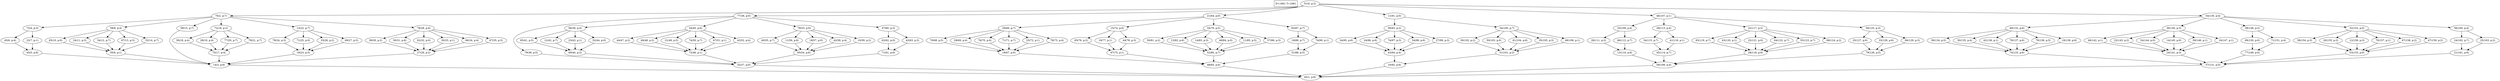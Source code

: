 digraph Task {
i [shape=box, label="D=1661 T=1661"]; 
0 [label="51(0, p:2)"];
1 [label="45(1, p:6)"];
2 [label="70(2, p:7)"];
3 [label="14(3, p:6)"];
4 [label="72(4, p:3)"];
5 [label="45(5, p:6)"];
6 [label="45(6, p:4)"];
7 [label="22(7, p:1)"];
8 [label="59(8, p:4)"];
9 [label="35(9, p:1)"];
10 [label="65(10, p:0)"];
11 [label="24(11, p:3)"];
12 [label="34(12, p:7)"];
13 [label="67(13, p:3)"];
14 [label="52(14, p:7)"];
15 [label="58(15, p:7)"];
16 [label="72(16, p:2)"];
17 [label="75(17, p:4)"];
18 [label="39(18, p:4)"];
19 [label="28(19, p:4)"];
20 [label="77(20, p:7)"];
21 [label="79(21, p:7)"];
22 [label="13(22, p:7)"];
23 [label="16(23, p:5)"];
24 [label="78(24, p:3)"];
25 [label="71(25, p:0)"];
26 [label="33(26, p:2)"];
27 [label="69(27, p:5)"];
28 [label="78(28, p:4)"];
29 [label="27(29, p:2)"];
30 [label="39(30, p:2)"];
31 [label="50(31, p:6)"];
32 [label="62(32, p:0)"];
33 [label="30(33, p:1)"];
34 [label="66(34, p:4)"];
35 [label="67(35, p:3)"];
36 [label="77(36, p:0)"];
37 [label="32(37, p:0)"];
38 [label="79(38, p:5)"];
39 [label="56(39, p:4)"];
40 [label="69(40, p:2)"];
41 [label="65(41, p:5)"];
42 [label="12(42, p:7)"];
43 [label="23(43, p:1)"];
44 [label="52(44, p:0)"];
45 [label="54(45, p:6)"];
46 [label="72(46, p:1)"];
47 [label="44(47, p:2)"];
48 [label="49(48, p:2)"];
49 [label="31(49, p:5)"];
50 [label="74(50, p:7)"];
51 [label="47(51, p:1)"];
52 [label="42(52, p:4)"];
53 [label="78(53, p:6)"];
54 [label="65(54, p:6)"];
55 [label="40(55, p:7)"];
56 [label="11(56, p:6)"];
57 [label="18(57, p:0)"];
58 [label="42(58, p:4)"];
59 [label="10(59, p:2)"];
60 [label="47(60, p:3)"];
61 [label="71(61, p:6)"];
62 [label="62(62, p:0)"];
63 [label="42(63, p:3)"];
64 [label="21(64, p:0)"];
65 [label="48(65, p:4)"];
66 [label="29(66, p:7)"];
67 [label="18(67, p:0)"];
68 [label="70(68, p:5)"];
69 [label="28(69, p:4)"];
70 [label="76(70, p:4)"];
71 [label="71(71, p:7)"];
72 [label="25(72, p:1)"];
73 [label="78(73, p:4)"];
74 [label="15(74, p:0)"];
75 [label="67(75, p:1)"];
76 [label="65(76, p:2)"];
77 [label="19(77, p:1)"];
78 [label="44(78, p:3)"];
79 [label="34(79, p:5)"];
80 [label="52(80, p:7)"];
81 [label="50(81, p:2)"];
82 [label="13(82, p:6)"];
83 [label="14(83, p:3)"];
84 [label="48(84, p:0)"];
85 [label="11(85, p:5)"];
86 [label="57(86, p:3)"];
87 [label="62(87, p:7)"];
88 [label="31(88, p:5)"];
89 [label="19(89, p:7)"];
90 [label="74(90, p:1)"];
91 [label="11(91, p:0)"];
92 [label="10(92, p:6)"];
93 [label="56(93, p:2)"];
94 [label="43(94, p:4)"];
95 [label="34(95, p:6)"];
96 [label="24(96, p:6)"];
97 [label="74(97, p:3)"];
98 [label="54(98, p:6)"];
99 [label="27(99, p:3)"];
100 [label="34(100, p:7)"];
101 [label="51(101, p:2)"];
102 [label="30(102, p:2)"];
103 [label="50(103, p:0)"];
104 [label="61(104, p:6)"];
105 [label="35(105, p:3)"];
106 [label="49(106, p:1)"];
107 [label="46(107, p:1)"];
108 [label="56(108, p:4)"];
109 [label="25(109, p:4)"];
110 [label="13(110, p:6)"];
111 [label="28(111, p:3)"];
112 [label="66(112, p:7)"];
113 [label="28(113, p:4)"];
114 [label="45(114, p:7)"];
115 [label="34(115, p:7)"];
116 [label="41(116, p:1)"];
117 [label="22(117, p:2)"];
118 [label="28(118, p:6)"];
119 [label="63(119, p:7)"];
120 [label="43(120, p:1)"];
121 [label="22(121, p:0)"];
122 [label="64(122, p:7)"];
123 [label="55(123, p:7)"];
124 [label="68(124, p:2)"];
125 [label="39(125, p:3)"];
126 [label="79(126, p:5)"];
127 [label="25(127, p:0)"];
128 [label="33(128, p:6)"];
129 [label="66(129, p:3)"];
130 [label="54(130, p:4)"];
131 [label="57(131, p:5)"];
132 [label="49(132, p:6)"];
133 [label="74(133, p:6)"];
134 [label="39(134, p:5)"];
135 [label="30(135, p:4)"];
136 [label="42(136, p:1)"];
137 [label="79(137, p:6)"];
138 [label="79(138, p:5)"];
139 [label="18(139, p:6)"];
140 [label="36(140, p:3)"];
141 [label="24(141, p:3)"];
142 [label="49(142, p:1)"];
143 [label="22(143, p:2)"];
144 [label="54(144, p:0)"];
145 [label="14(145, p:0)"];
146 [label="59(146, p:1)"];
147 [label="16(147, p:1)"];
148 [label="38(148, p:2)"];
149 [label="77(149, p:0)"];
150 [label="69(150, p:0)"];
151 [label="71(151, p:4)"];
152 [label="32(152, p:0)"];
153 [label="53(153, p:0)"];
154 [label="58(154, p:3)"];
155 [label="20(155, p:2)"];
156 [label="12(156, p:3)"];
157 [label="70(157, p:1)"];
158 [label="47(158, p:2)"];
159 [label="47(159, p:2)"];
160 [label="56(160, p:4)"];
161 [label="21(161, p:6)"];
162 [label="24(162, p:7)"];
163 [label="25(163, p:2)"];
0 -> 2;
0 -> 36;
0 -> 64;
0 -> 91;
0 -> 107;
0 -> 130;
2 -> 4;
2 -> 8;
2 -> 15;
2 -> 16;
2 -> 22;
2 -> 28;
3 -> 1;
4 -> 6;
4 -> 7;
5 -> 3;
6 -> 5;
7 -> 5;
8 -> 10;
8 -> 11;
8 -> 12;
8 -> 13;
8 -> 14;
9 -> 3;
10 -> 9;
11 -> 9;
12 -> 9;
13 -> 9;
14 -> 9;
15 -> 3;
16 -> 18;
16 -> 19;
16 -> 20;
16 -> 21;
17 -> 3;
18 -> 17;
19 -> 17;
20 -> 17;
21 -> 17;
22 -> 24;
22 -> 25;
22 -> 26;
22 -> 27;
23 -> 3;
24 -> 23;
25 -> 23;
26 -> 23;
27 -> 23;
28 -> 30;
28 -> 31;
28 -> 32;
28 -> 33;
28 -> 34;
28 -> 35;
29 -> 3;
30 -> 29;
31 -> 29;
32 -> 29;
33 -> 29;
34 -> 29;
35 -> 29;
36 -> 38;
36 -> 39;
36 -> 45;
36 -> 53;
36 -> 60;
37 -> 1;
38 -> 37;
39 -> 41;
39 -> 42;
39 -> 43;
39 -> 44;
40 -> 37;
41 -> 40;
42 -> 40;
43 -> 40;
44 -> 40;
45 -> 47;
45 -> 48;
45 -> 49;
45 -> 50;
45 -> 51;
45 -> 52;
46 -> 37;
47 -> 46;
48 -> 46;
49 -> 46;
50 -> 46;
51 -> 46;
52 -> 46;
53 -> 55;
53 -> 56;
53 -> 57;
53 -> 58;
53 -> 59;
54 -> 37;
55 -> 54;
56 -> 54;
57 -> 54;
58 -> 54;
59 -> 54;
60 -> 62;
60 -> 63;
61 -> 37;
62 -> 61;
63 -> 61;
64 -> 66;
64 -> 74;
64 -> 79;
64 -> 87;
65 -> 1;
66 -> 68;
66 -> 69;
66 -> 70;
66 -> 71;
66 -> 72;
66 -> 73;
67 -> 65;
68 -> 67;
69 -> 67;
70 -> 67;
71 -> 67;
72 -> 67;
73 -> 67;
74 -> 76;
74 -> 77;
74 -> 78;
75 -> 65;
76 -> 75;
77 -> 75;
78 -> 75;
79 -> 81;
79 -> 82;
79 -> 83;
79 -> 84;
79 -> 85;
79 -> 86;
80 -> 65;
81 -> 80;
82 -> 80;
83 -> 80;
84 -> 80;
85 -> 80;
86 -> 80;
87 -> 89;
87 -> 90;
88 -> 65;
89 -> 88;
90 -> 88;
91 -> 93;
91 -> 100;
92 -> 1;
93 -> 95;
93 -> 96;
93 -> 97;
93 -> 98;
93 -> 99;
94 -> 92;
95 -> 94;
96 -> 94;
97 -> 94;
98 -> 94;
99 -> 94;
100 -> 102;
100 -> 103;
100 -> 104;
100 -> 105;
100 -> 106;
101 -> 92;
102 -> 101;
103 -> 101;
104 -> 101;
105 -> 101;
106 -> 101;
107 -> 109;
107 -> 113;
107 -> 117;
107 -> 125;
108 -> 1;
109 -> 111;
109 -> 112;
110 -> 108;
111 -> 110;
112 -> 110;
113 -> 115;
113 -> 116;
114 -> 108;
115 -> 114;
116 -> 114;
117 -> 119;
117 -> 120;
117 -> 121;
117 -> 122;
117 -> 123;
117 -> 124;
118 -> 108;
119 -> 118;
120 -> 118;
121 -> 118;
122 -> 118;
123 -> 118;
124 -> 118;
125 -> 127;
125 -> 128;
125 -> 129;
126 -> 108;
127 -> 126;
128 -> 126;
129 -> 126;
130 -> 132;
130 -> 140;
130 -> 148;
130 -> 152;
130 -> 160;
131 -> 1;
132 -> 134;
132 -> 135;
132 -> 136;
132 -> 137;
132 -> 138;
132 -> 139;
133 -> 131;
134 -> 133;
135 -> 133;
136 -> 133;
137 -> 133;
138 -> 133;
139 -> 133;
140 -> 142;
140 -> 143;
140 -> 144;
140 -> 145;
140 -> 146;
140 -> 147;
141 -> 131;
142 -> 141;
143 -> 141;
144 -> 141;
145 -> 141;
146 -> 141;
147 -> 141;
148 -> 150;
148 -> 151;
149 -> 131;
150 -> 149;
151 -> 149;
152 -> 154;
152 -> 155;
152 -> 156;
152 -> 157;
152 -> 158;
152 -> 159;
153 -> 131;
154 -> 153;
155 -> 153;
156 -> 153;
157 -> 153;
158 -> 153;
159 -> 153;
160 -> 162;
160 -> 163;
161 -> 131;
162 -> 161;
163 -> 161;
}